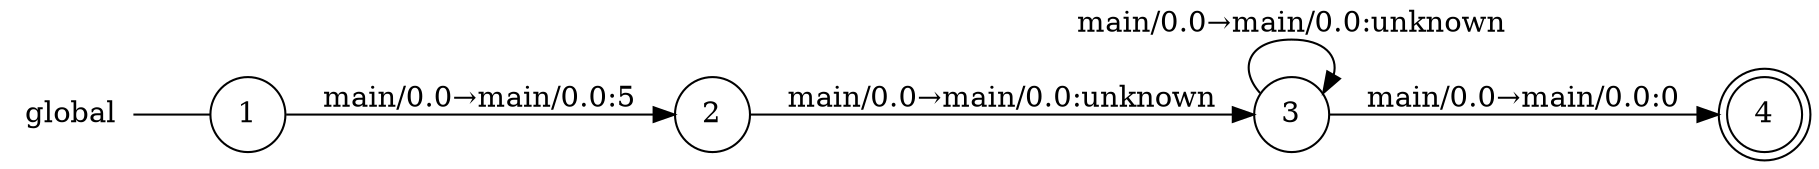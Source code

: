 digraph global {
	rankdir="LR";
	n_0 [label="global", shape="plaintext"];
	n_1 [id="1", shape=circle, label="1"];
	n_0 -> n_1 [arrowhead=none];
	n_2 [id="2", shape=circle, label="2"];
	n_4 [id="2", shape=circle, label="3"];
	n_3 [id="3", shape=doublecircle, label="4"];

	n_2 -> n_4 [id="[$e|1]", label="main/0.0→main/0.0:unknown"];
	n_4 -> n_4 [id="[$e|1]", label="main/0.0→main/0.0:unknown"];
	n_1 -> n_2 [id="[$e|0]", label="main/0.0→main/0.0:5"];
	n_4 -> n_3 [id="[$e|0]", label="main/0.0→main/0.0:0"];
}
